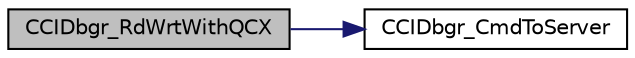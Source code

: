 digraph "CCIDbgr_RdWrtWithQCX"
{
 // LATEX_PDF_SIZE
  edge [fontname="Helvetica",fontsize="10",labelfontname="Helvetica",labelfontsize="10"];
  node [fontname="Helvetica",fontsize="10",shape=record];
  rankdir="LR";
  Node1 [label="CCIDbgr_RdWrtWithQCX",height=0.2,width=0.4,color="black", fillcolor="grey75", style="filled", fontcolor="black",tooltip=" "];
  Node1 -> Node2 [color="midnightblue",fontsize="10",style="solid"];
  Node2 [label="CCIDbgr_CmdToServer",height=0.2,width=0.4,color="black", fillcolor="white", style="filled",URL="$qcx__ccidbgr_8c.html#a26b31ac5b6c8f6ff5952fa289e25e850",tooltip=" "];
}
